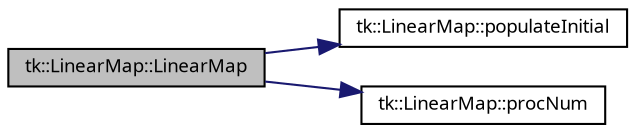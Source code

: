 digraph "tk::LinearMap::LinearMap"
{
 // INTERACTIVE_SVG=YES
  bgcolor="transparent";
  edge [fontname="sans-serif",fontsize="9",labelfontname="sans-serif",labelfontsize="9"];
  node [fontname="sans-serif",fontsize="9",shape=record];
  rankdir="LR";
  Node1 [label="tk::LinearMap::LinearMap",height=0.2,width=0.4,color="black", fillcolor="grey75", style="filled", fontcolor="black"];
  Node1 -> Node2 [color="midnightblue",fontsize="9",style="solid",fontname="sans-serif"];
  Node2 [label="tk::LinearMap::populateInitial",height=0.2,width=0.4,color="black",URL="$classtk_1_1_linear_map.html#a1025b5142abb1a01c6215064fac14329",tooltip="Create initial set of array elements based on linear distribution. "];
  Node1 -> Node3 [color="midnightblue",fontsize="9",style="solid",fontname="sans-serif"];
  Node3 [label="tk::LinearMap::procNum",height=0.2,width=0.4,color="black",URL="$classtk_1_1_linear_map.html#a9c6e9ed18f58bb5b50516b69eefae3e4",tooltip="Return the home processor number for the array element for linear distribution. "];
}
